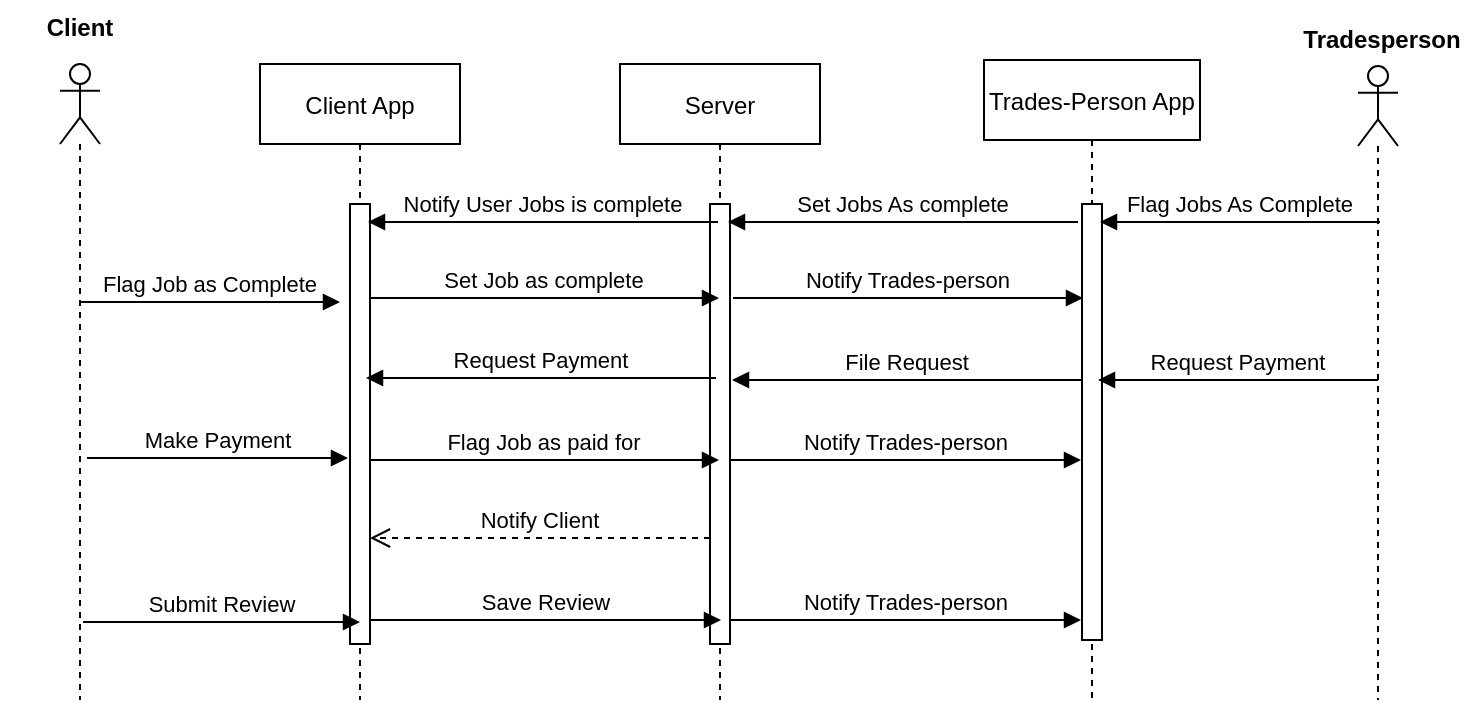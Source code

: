 <mxfile version="15.7.0" type="device"><diagram id="kgpKYQtTHZ0yAKxKKP6v" name="Page-1"><mxGraphModel dx="868" dy="507" grid="1" gridSize="10" guides="1" tooltips="1" connect="1" arrows="1" fold="1" page="1" pageScale="1" pageWidth="850" pageHeight="1100" math="0" shadow="0"><root><mxCell id="0"/><mxCell id="1" parent="0"/><mxCell id="3nuBFxr9cyL0pnOWT2aG-1" value="Client App" style="shape=umlLifeline;perimeter=lifelinePerimeter;container=1;collapsible=0;recursiveResize=0;rounded=0;shadow=0;strokeWidth=1;" parent="1" vertex="1"><mxGeometry x="200" y="122" width="100" height="318" as="geometry"/></mxCell><mxCell id="3nuBFxr9cyL0pnOWT2aG-2" value="" style="points=[];perimeter=orthogonalPerimeter;rounded=0;shadow=0;strokeWidth=1;" parent="3nuBFxr9cyL0pnOWT2aG-1" vertex="1"><mxGeometry x="45" y="70" width="10" height="220" as="geometry"/></mxCell><mxCell id="3nuBFxr9cyL0pnOWT2aG-5" value="Server" style="shape=umlLifeline;perimeter=lifelinePerimeter;container=1;collapsible=0;recursiveResize=0;rounded=0;shadow=0;strokeWidth=1;" parent="1" vertex="1"><mxGeometry x="380" y="122" width="100" height="318" as="geometry"/></mxCell><mxCell id="3nuBFxr9cyL0pnOWT2aG-6" value="" style="points=[];perimeter=orthogonalPerimeter;rounded=0;shadow=0;strokeWidth=1;" parent="3nuBFxr9cyL0pnOWT2aG-5" vertex="1"><mxGeometry x="45" y="70" width="10" height="220" as="geometry"/></mxCell><mxCell id="3nuBFxr9cyL0pnOWT2aG-7" value="Notify Client" style="verticalAlign=bottom;endArrow=open;dashed=1;endSize=8;exitX=0;exitY=0.95;shadow=0;strokeWidth=1;" parent="1" edge="1"><mxGeometry relative="1" as="geometry"><mxPoint x="255" y="359.0" as="targetPoint"/><mxPoint x="425" y="359.0" as="sourcePoint"/></mxGeometry></mxCell><mxCell id="3nuBFxr9cyL0pnOWT2aG-8" value="Flag Job as Complete" style="verticalAlign=bottom;endArrow=block;shadow=0;strokeWidth=1;" parent="1" source="y5_Kyg3gFz_gjTXDNlAX-5" edge="1"><mxGeometry relative="1" as="geometry"><mxPoint x="107" y="241.0" as="sourcePoint"/><mxPoint x="240" y="241" as="targetPoint"/></mxGeometry></mxCell><mxCell id="3nuBFxr9cyL0pnOWT2aG-9" value="Set Jobs As complete" style="verticalAlign=bottom;endArrow=block;shadow=0;strokeWidth=1;" parent="1" edge="1"><mxGeometry relative="1" as="geometry"><mxPoint x="609" y="201" as="sourcePoint"/><mxPoint x="434" y="201" as="targetPoint"/></mxGeometry></mxCell><mxCell id="y5_Kyg3gFz_gjTXDNlAX-1" value="Trades-Person App" style="shape=umlLifeline;perimeter=lifelinePerimeter;container=1;collapsible=0;recursiveResize=0;rounded=0;shadow=0;strokeWidth=1;" vertex="1" parent="1"><mxGeometry x="562" y="120" width="108" height="320" as="geometry"/></mxCell><mxCell id="y5_Kyg3gFz_gjTXDNlAX-2" value="" style="points=[];perimeter=orthogonalPerimeter;rounded=0;shadow=0;strokeWidth=1;" vertex="1" parent="y5_Kyg3gFz_gjTXDNlAX-1"><mxGeometry x="49" y="72" width="10" height="218" as="geometry"/></mxCell><mxCell id="y5_Kyg3gFz_gjTXDNlAX-5" value="" style="shape=umlLifeline;participant=umlActor;perimeter=lifelinePerimeter;whiteSpace=wrap;html=1;container=1;collapsible=0;recursiveResize=0;verticalAlign=top;spacingTop=36;outlineConnect=0;" vertex="1" parent="1"><mxGeometry x="100" y="122" width="20" height="318" as="geometry"/></mxCell><mxCell id="y5_Kyg3gFz_gjTXDNlAX-8" value="" style="shape=umlLifeline;participant=umlActor;perimeter=lifelinePerimeter;whiteSpace=wrap;html=1;container=1;collapsible=0;recursiveResize=0;verticalAlign=top;spacingTop=36;outlineConnect=0;" vertex="1" parent="1"><mxGeometry x="749" y="123" width="20" height="317" as="geometry"/></mxCell><mxCell id="y5_Kyg3gFz_gjTXDNlAX-9" value="Client" style="text;align=center;fontStyle=1;verticalAlign=middle;spacingLeft=3;spacingRight=3;strokeColor=none;rotatable=0;points=[[0,0.5],[1,0.5]];portConstraint=eastwest;" vertex="1" parent="1"><mxGeometry x="70" y="90" width="80" height="26" as="geometry"/></mxCell><mxCell id="y5_Kyg3gFz_gjTXDNlAX-11" value="Tradesperson" style="text;align=center;fontStyle=1;verticalAlign=middle;spacingLeft=3;spacingRight=3;strokeColor=none;rotatable=0;points=[[0,0.5],[1,0.5]];portConstraint=eastwest;" vertex="1" parent="1"><mxGeometry x="721" y="96" width="80" height="26" as="geometry"/></mxCell><mxCell id="y5_Kyg3gFz_gjTXDNlAX-12" value="Flag Jobs As Complete" style="verticalAlign=bottom;endArrow=block;entryX=1;entryY=0;shadow=0;strokeWidth=1;" edge="1" parent="1"><mxGeometry relative="1" as="geometry"><mxPoint x="760" y="201" as="sourcePoint"/><mxPoint x="620" y="201" as="targetPoint"/></mxGeometry></mxCell><mxCell id="y5_Kyg3gFz_gjTXDNlAX-13" value="Notify User Jobs is complete" style="verticalAlign=bottom;endArrow=block;shadow=0;strokeWidth=1;" edge="1" parent="1"><mxGeometry relative="1" as="geometry"><mxPoint x="429" y="201" as="sourcePoint"/><mxPoint x="254" y="201" as="targetPoint"/></mxGeometry></mxCell><mxCell id="y5_Kyg3gFz_gjTXDNlAX-14" value="Set Job as complete" style="verticalAlign=bottom;endArrow=block;shadow=0;strokeWidth=1;" edge="1" parent="1" target="3nuBFxr9cyL0pnOWT2aG-5"><mxGeometry relative="1" as="geometry"><mxPoint x="254.5" y="239" as="sourcePoint"/><mxPoint x="385" y="239" as="targetPoint"/></mxGeometry></mxCell><mxCell id="y5_Kyg3gFz_gjTXDNlAX-15" value="Notify Trades-person" style="verticalAlign=bottom;endArrow=block;shadow=0;strokeWidth=1;" edge="1" parent="1"><mxGeometry relative="1" as="geometry"><mxPoint x="436.5" y="239" as="sourcePoint"/><mxPoint x="611.5" y="239" as="targetPoint"/></mxGeometry></mxCell><mxCell id="y5_Kyg3gFz_gjTXDNlAX-16" value="Request Payment" style="verticalAlign=bottom;endArrow=block;entryX=1;entryY=0;shadow=0;strokeWidth=1;" edge="1" parent="1"><mxGeometry relative="1" as="geometry"><mxPoint x="759" y="280" as="sourcePoint"/><mxPoint x="619" y="280" as="targetPoint"/></mxGeometry></mxCell><mxCell id="y5_Kyg3gFz_gjTXDNlAX-18" value="File Request" style="verticalAlign=bottom;endArrow=block;shadow=0;strokeWidth=1;" edge="1" parent="1"><mxGeometry relative="1" as="geometry"><mxPoint x="611" y="280" as="sourcePoint"/><mxPoint x="436" y="280" as="targetPoint"/></mxGeometry></mxCell><mxCell id="y5_Kyg3gFz_gjTXDNlAX-19" value="Request Payment" style="verticalAlign=bottom;endArrow=block;shadow=0;strokeWidth=1;" edge="1" parent="1"><mxGeometry relative="1" as="geometry"><mxPoint x="428" y="279" as="sourcePoint"/><mxPoint x="253" y="279" as="targetPoint"/></mxGeometry></mxCell><mxCell id="y5_Kyg3gFz_gjTXDNlAX-20" value="Make Payment" style="verticalAlign=bottom;endArrow=block;shadow=0;strokeWidth=1;" edge="1" parent="1"><mxGeometry relative="1" as="geometry"><mxPoint x="113.5" y="319" as="sourcePoint"/><mxPoint x="244" y="319" as="targetPoint"/></mxGeometry></mxCell><mxCell id="y5_Kyg3gFz_gjTXDNlAX-21" value="Flag Job as paid for" style="verticalAlign=bottom;endArrow=block;shadow=0;strokeWidth=1;" edge="1" parent="1"><mxGeometry relative="1" as="geometry"><mxPoint x="254.5" y="320" as="sourcePoint"/><mxPoint x="429.5" y="320" as="targetPoint"/></mxGeometry></mxCell><mxCell id="y5_Kyg3gFz_gjTXDNlAX-22" value="Notify Trades-person" style="verticalAlign=bottom;endArrow=block;shadow=0;strokeWidth=1;" edge="1" parent="1"><mxGeometry relative="1" as="geometry"><mxPoint x="435.5" y="320" as="sourcePoint"/><mxPoint x="610.5" y="320" as="targetPoint"/></mxGeometry></mxCell><mxCell id="y5_Kyg3gFz_gjTXDNlAX-24" value="Submit Review" style="verticalAlign=bottom;endArrow=block;shadow=0;strokeWidth=1;entryX=0.5;entryY=0.95;entryDx=0;entryDy=0;entryPerimeter=0;" edge="1" parent="1" target="3nuBFxr9cyL0pnOWT2aG-2"><mxGeometry relative="1" as="geometry"><mxPoint x="111.5" y="401" as="sourcePoint"/><mxPoint x="242" y="401" as="targetPoint"/></mxGeometry></mxCell><mxCell id="y5_Kyg3gFz_gjTXDNlAX-26" value="Save Review" style="verticalAlign=bottom;endArrow=block;shadow=0;strokeWidth=1;" edge="1" parent="1"><mxGeometry relative="1" as="geometry"><mxPoint x="255.5" y="400" as="sourcePoint"/><mxPoint x="430.5" y="400" as="targetPoint"/></mxGeometry></mxCell><mxCell id="y5_Kyg3gFz_gjTXDNlAX-27" value="Notify Trades-person" style="verticalAlign=bottom;endArrow=block;shadow=0;strokeWidth=1;" edge="1" parent="1"><mxGeometry relative="1" as="geometry"><mxPoint x="435.5" y="400" as="sourcePoint"/><mxPoint x="610.5" y="400" as="targetPoint"/></mxGeometry></mxCell></root></mxGraphModel></diagram></mxfile>